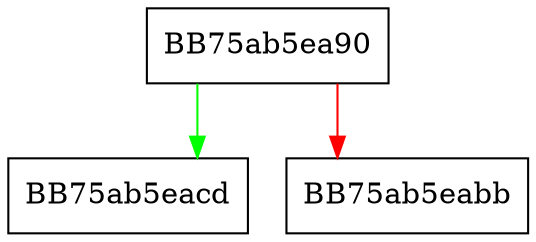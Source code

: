 digraph zeroblobFunc {
  node [shape="box"];
  graph [splines=ortho];
  BB75ab5ea90 -> BB75ab5eacd [color="green"];
  BB75ab5ea90 -> BB75ab5eabb [color="red"];
}